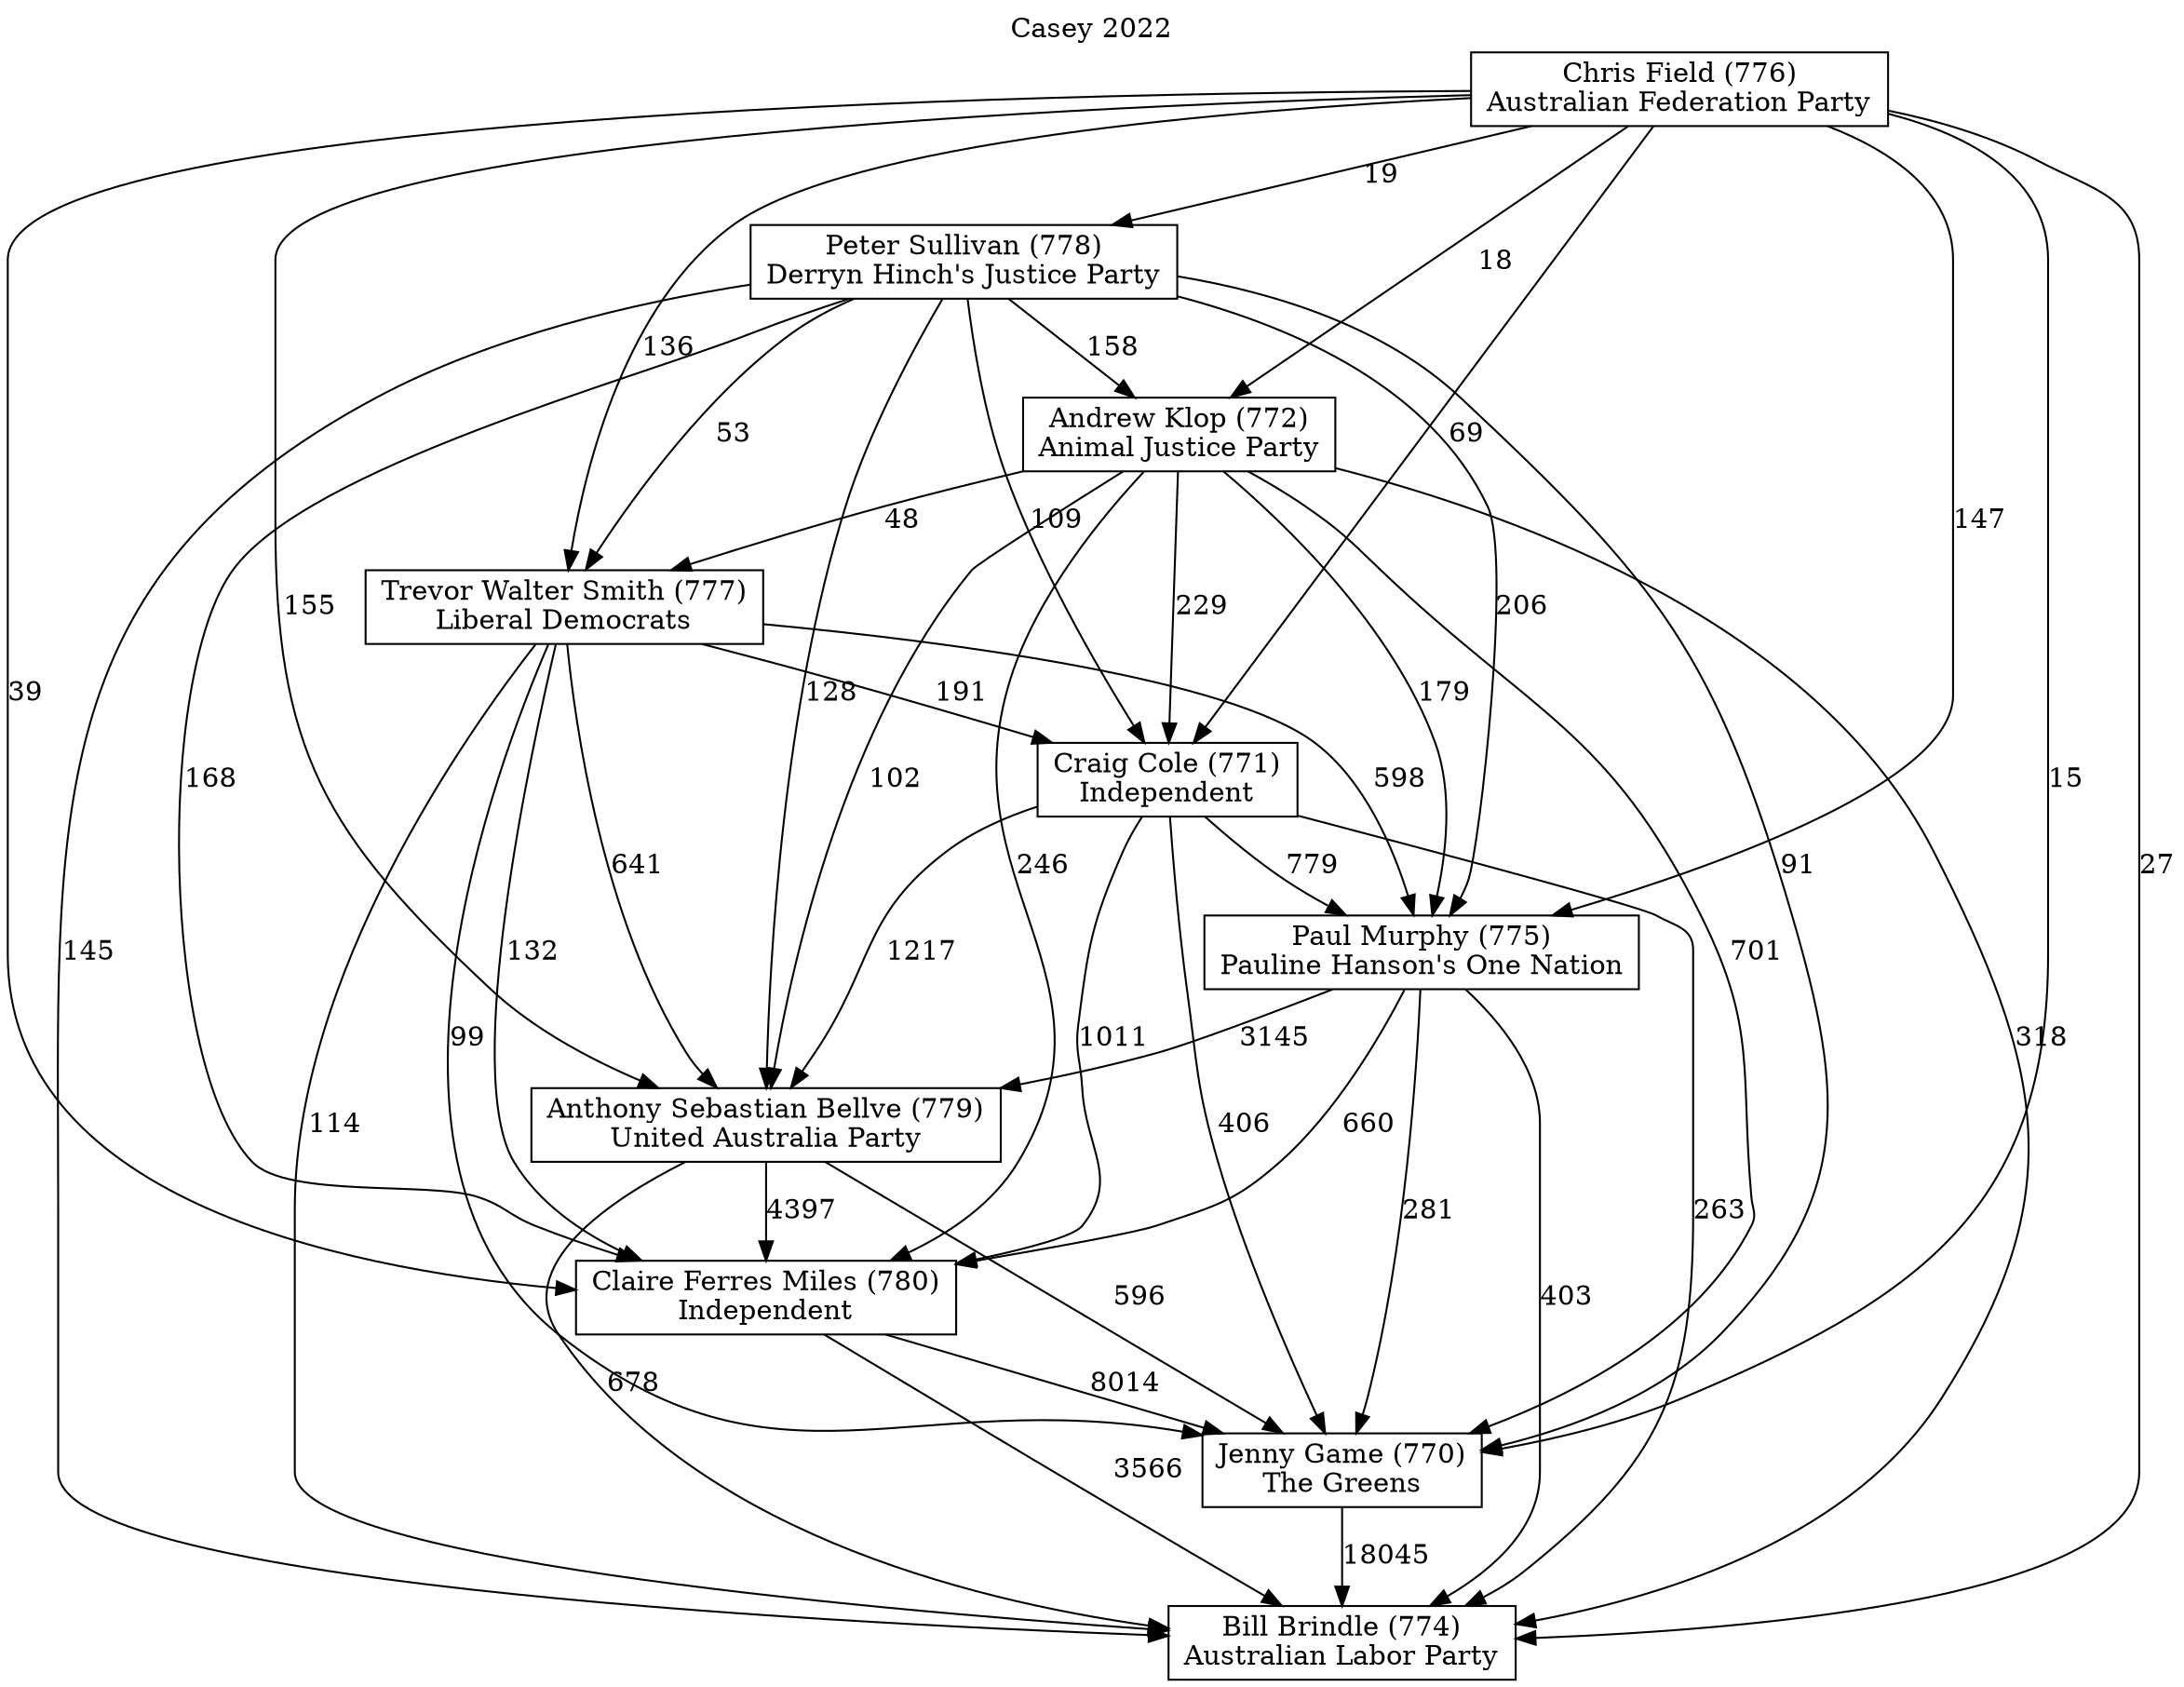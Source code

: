 // House preference flow
digraph "Bill Brindle (774)_Casey_2022" {
	graph [label="Casey 2022" labelloc=t mclimit=10]
	node [shape=box]
	"Bill Brindle (774)" [label="Bill Brindle (774)
Australian Labor Party"]
	"Jenny Game (770)" [label="Jenny Game (770)
The Greens"]
	"Claire Ferres Miles (780)" [label="Claire Ferres Miles (780)
Independent"]
	"Anthony Sebastian Bellve (779)" [label="Anthony Sebastian Bellve (779)
United Australia Party"]
	"Paul Murphy (775)" [label="Paul Murphy (775)
Pauline Hanson's One Nation"]
	"Craig Cole (771)" [label="Craig Cole (771)
Independent"]
	"Trevor Walter Smith (777)" [label="Trevor Walter Smith (777)
Liberal Democrats"]
	"Andrew Klop (772)" [label="Andrew Klop (772)
Animal Justice Party"]
	"Peter Sullivan (778)" [label="Peter Sullivan (778)
Derryn Hinch's Justice Party"]
	"Chris Field (776)" [label="Chris Field (776)
Australian Federation Party"]
	"Jenny Game (770)" -> "Bill Brindle (774)" [label=18045]
	"Claire Ferres Miles (780)" -> "Jenny Game (770)" [label=8014]
	"Anthony Sebastian Bellve (779)" -> "Claire Ferres Miles (780)" [label=4397]
	"Paul Murphy (775)" -> "Anthony Sebastian Bellve (779)" [label=3145]
	"Craig Cole (771)" -> "Paul Murphy (775)" [label=779]
	"Trevor Walter Smith (777)" -> "Craig Cole (771)" [label=191]
	"Andrew Klop (772)" -> "Trevor Walter Smith (777)" [label=48]
	"Peter Sullivan (778)" -> "Andrew Klop (772)" [label=158]
	"Chris Field (776)" -> "Peter Sullivan (778)" [label=19]
	"Claire Ferres Miles (780)" -> "Bill Brindle (774)" [label=3566]
	"Anthony Sebastian Bellve (779)" -> "Bill Brindle (774)" [label=678]
	"Paul Murphy (775)" -> "Bill Brindle (774)" [label=403]
	"Craig Cole (771)" -> "Bill Brindle (774)" [label=263]
	"Trevor Walter Smith (777)" -> "Bill Brindle (774)" [label=114]
	"Andrew Klop (772)" -> "Bill Brindle (774)" [label=318]
	"Peter Sullivan (778)" -> "Bill Brindle (774)" [label=145]
	"Chris Field (776)" -> "Bill Brindle (774)" [label=27]
	"Chris Field (776)" -> "Andrew Klop (772)" [label=18]
	"Peter Sullivan (778)" -> "Trevor Walter Smith (777)" [label=53]
	"Chris Field (776)" -> "Trevor Walter Smith (777)" [label=136]
	"Andrew Klop (772)" -> "Craig Cole (771)" [label=229]
	"Peter Sullivan (778)" -> "Craig Cole (771)" [label=109]
	"Chris Field (776)" -> "Craig Cole (771)" [label=69]
	"Trevor Walter Smith (777)" -> "Paul Murphy (775)" [label=598]
	"Andrew Klop (772)" -> "Paul Murphy (775)" [label=179]
	"Peter Sullivan (778)" -> "Paul Murphy (775)" [label=206]
	"Chris Field (776)" -> "Paul Murphy (775)" [label=147]
	"Craig Cole (771)" -> "Anthony Sebastian Bellve (779)" [label=1217]
	"Trevor Walter Smith (777)" -> "Anthony Sebastian Bellve (779)" [label=641]
	"Andrew Klop (772)" -> "Anthony Sebastian Bellve (779)" [label=102]
	"Peter Sullivan (778)" -> "Anthony Sebastian Bellve (779)" [label=128]
	"Chris Field (776)" -> "Anthony Sebastian Bellve (779)" [label=155]
	"Paul Murphy (775)" -> "Claire Ferres Miles (780)" [label=660]
	"Craig Cole (771)" -> "Claire Ferres Miles (780)" [label=1011]
	"Trevor Walter Smith (777)" -> "Claire Ferres Miles (780)" [label=132]
	"Andrew Klop (772)" -> "Claire Ferres Miles (780)" [label=246]
	"Peter Sullivan (778)" -> "Claire Ferres Miles (780)" [label=168]
	"Chris Field (776)" -> "Claire Ferres Miles (780)" [label=39]
	"Anthony Sebastian Bellve (779)" -> "Jenny Game (770)" [label=596]
	"Paul Murphy (775)" -> "Jenny Game (770)" [label=281]
	"Craig Cole (771)" -> "Jenny Game (770)" [label=406]
	"Trevor Walter Smith (777)" -> "Jenny Game (770)" [label=99]
	"Andrew Klop (772)" -> "Jenny Game (770)" [label=701]
	"Peter Sullivan (778)" -> "Jenny Game (770)" [label=91]
	"Chris Field (776)" -> "Jenny Game (770)" [label=15]
}
